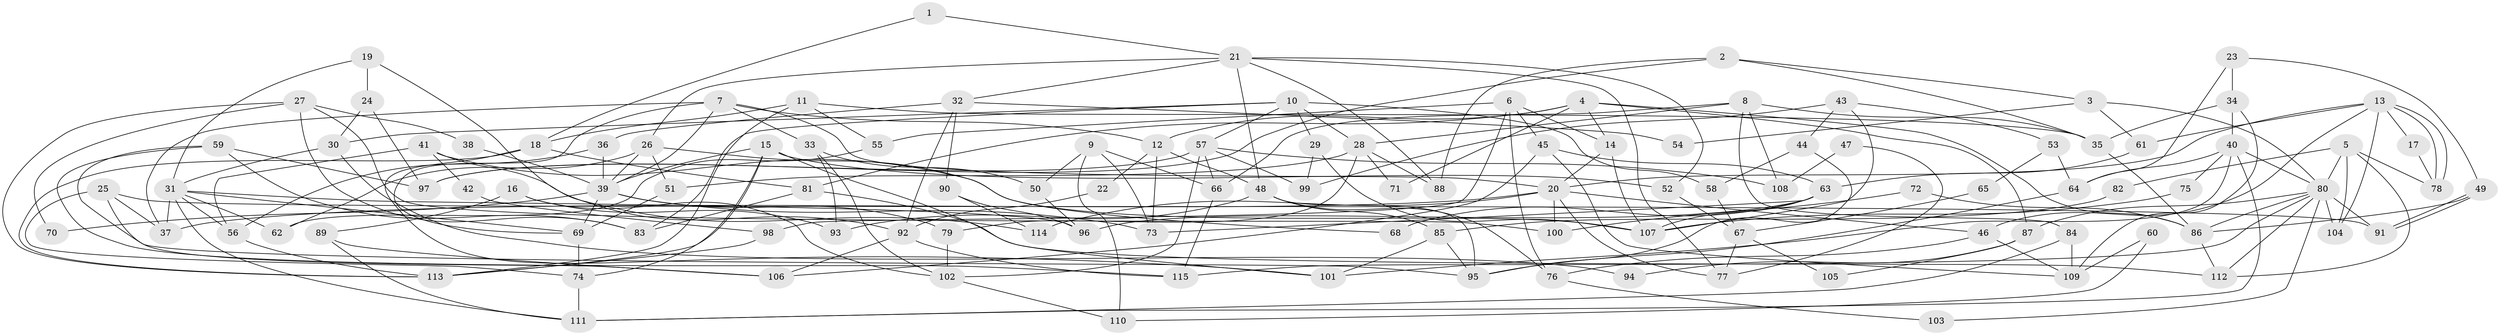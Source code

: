// coarse degree distribution, {4: 0.2112676056338028, 7: 0.04225352112676056, 11: 0.014084507042253521, 6: 0.11267605633802817, 8: 0.07042253521126761, 16: 0.014084507042253521, 14: 0.014084507042253521, 3: 0.2535211267605634, 2: 0.14084507042253522, 9: 0.028169014084507043, 5: 0.08450704225352113, 12: 0.014084507042253521}
// Generated by graph-tools (version 1.1) at 2025/50/03/04/25 22:50:57]
// undirected, 115 vertices, 230 edges
graph export_dot {
  node [color=gray90,style=filled];
  1;
  2;
  3;
  4;
  5;
  6;
  7;
  8;
  9;
  10;
  11;
  12;
  13;
  14;
  15;
  16;
  17;
  18;
  19;
  20;
  21;
  22;
  23;
  24;
  25;
  26;
  27;
  28;
  29;
  30;
  31;
  32;
  33;
  34;
  35;
  36;
  37;
  38;
  39;
  40;
  41;
  42;
  43;
  44;
  45;
  46;
  47;
  48;
  49;
  50;
  51;
  52;
  53;
  54;
  55;
  56;
  57;
  58;
  59;
  60;
  61;
  62;
  63;
  64;
  65;
  66;
  67;
  68;
  69;
  70;
  71;
  72;
  73;
  74;
  75;
  76;
  77;
  78;
  79;
  80;
  81;
  82;
  83;
  84;
  85;
  86;
  87;
  88;
  89;
  90;
  91;
  92;
  93;
  94;
  95;
  96;
  97;
  98;
  99;
  100;
  101;
  102;
  103;
  104;
  105;
  106;
  107;
  108;
  109;
  110;
  111;
  112;
  113;
  114;
  115;
  1 -- 18;
  1 -- 21;
  2 -- 35;
  2 -- 3;
  2 -- 88;
  2 -- 97;
  3 -- 61;
  3 -- 80;
  3 -- 54;
  4 -- 86;
  4 -- 14;
  4 -- 12;
  4 -- 71;
  4 -- 81;
  4 -- 87;
  5 -- 80;
  5 -- 112;
  5 -- 78;
  5 -- 82;
  5 -- 104;
  6 -- 55;
  6 -- 45;
  6 -- 14;
  6 -- 76;
  6 -- 98;
  7 -- 37;
  7 -- 33;
  7 -- 12;
  7 -- 20;
  7 -- 39;
  7 -- 69;
  8 -- 35;
  8 -- 28;
  8 -- 66;
  8 -- 84;
  8 -- 108;
  9 -- 73;
  9 -- 66;
  9 -- 50;
  9 -- 110;
  10 -- 83;
  10 -- 28;
  10 -- 29;
  10 -- 30;
  10 -- 57;
  10 -- 58;
  11 -- 18;
  11 -- 35;
  11 -- 55;
  11 -- 113;
  12 -- 22;
  12 -- 48;
  12 -- 73;
  13 -- 20;
  13 -- 78;
  13 -- 78;
  13 -- 17;
  13 -- 46;
  13 -- 61;
  13 -- 104;
  14 -- 20;
  14 -- 107;
  15 -- 39;
  15 -- 74;
  15 -- 52;
  15 -- 101;
  15 -- 113;
  16 -- 89;
  16 -- 93;
  16 -- 102;
  17 -- 78;
  18 -- 101;
  18 -- 113;
  18 -- 81;
  19 -- 24;
  19 -- 31;
  19 -- 92;
  20 -- 46;
  20 -- 37;
  20 -- 77;
  20 -- 100;
  20 -- 114;
  21 -- 48;
  21 -- 88;
  21 -- 26;
  21 -- 32;
  21 -- 52;
  21 -- 77;
  22 -- 92;
  23 -- 64;
  23 -- 49;
  23 -- 34;
  24 -- 97;
  24 -- 30;
  25 -- 37;
  25 -- 91;
  25 -- 74;
  25 -- 106;
  26 -- 39;
  26 -- 51;
  26 -- 62;
  26 -- 68;
  27 -- 113;
  27 -- 83;
  27 -- 38;
  27 -- 70;
  27 -- 100;
  28 -- 79;
  28 -- 51;
  28 -- 71;
  28 -- 88;
  29 -- 107;
  29 -- 99;
  30 -- 31;
  30 -- 94;
  31 -- 111;
  31 -- 56;
  31 -- 37;
  31 -- 62;
  31 -- 69;
  31 -- 96;
  32 -- 92;
  32 -- 36;
  32 -- 54;
  32 -- 90;
  33 -- 50;
  33 -- 102;
  33 -- 93;
  34 -- 40;
  34 -- 35;
  34 -- 109;
  35 -- 86;
  36 -- 39;
  36 -- 56;
  38 -- 39;
  39 -- 69;
  39 -- 70;
  39 -- 73;
  39 -- 79;
  40 -- 111;
  40 -- 80;
  40 -- 64;
  40 -- 75;
  40 -- 101;
  41 -- 56;
  41 -- 107;
  41 -- 42;
  41 -- 114;
  42 -- 98;
  43 -- 107;
  43 -- 44;
  43 -- 53;
  43 -- 99;
  44 -- 95;
  44 -- 58;
  45 -- 109;
  45 -- 63;
  45 -- 106;
  46 -- 76;
  46 -- 109;
  47 -- 77;
  47 -- 108;
  48 -- 85;
  48 -- 76;
  48 -- 93;
  48 -- 95;
  49 -- 86;
  49 -- 91;
  49 -- 91;
  50 -- 96;
  51 -- 69;
  52 -- 67;
  53 -- 64;
  53 -- 65;
  55 -- 62;
  56 -- 113;
  57 -- 99;
  57 -- 66;
  57 -- 97;
  57 -- 102;
  57 -- 108;
  58 -- 67;
  59 -- 97;
  59 -- 115;
  59 -- 83;
  59 -- 95;
  60 -- 109;
  60 -- 110;
  61 -- 63;
  63 -- 73;
  63 -- 96;
  63 -- 68;
  63 -- 107;
  64 -- 95;
  65 -- 67;
  66 -- 115;
  67 -- 77;
  67 -- 105;
  69 -- 74;
  72 -- 86;
  72 -- 100;
  74 -- 111;
  75 -- 107;
  76 -- 103;
  79 -- 102;
  80 -- 104;
  80 -- 115;
  80 -- 86;
  80 -- 87;
  80 -- 91;
  80 -- 103;
  80 -- 112;
  81 -- 83;
  81 -- 112;
  82 -- 85;
  84 -- 109;
  84 -- 111;
  85 -- 95;
  85 -- 101;
  86 -- 112;
  87 -- 94;
  87 -- 105;
  89 -- 106;
  89 -- 111;
  90 -- 114;
  90 -- 96;
  92 -- 106;
  92 -- 115;
  98 -- 113;
  102 -- 110;
}
